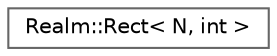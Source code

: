 digraph "Graphical Class Hierarchy"
{
 // LATEX_PDF_SIZE
  bgcolor="transparent";
  edge [fontname=Helvetica,fontsize=10,labelfontname=Helvetica,labelfontsize=10];
  node [fontname=Helvetica,fontsize=10,shape=box,height=0.2,width=0.4];
  rankdir="LR";
  Node0 [id="Node000000",label="Realm::Rect\< N, int \>",height=0.2,width=0.4,color="grey40", fillcolor="white", style="filled",URL="$structRealm_1_1Rect.html",tooltip=" "];
}
